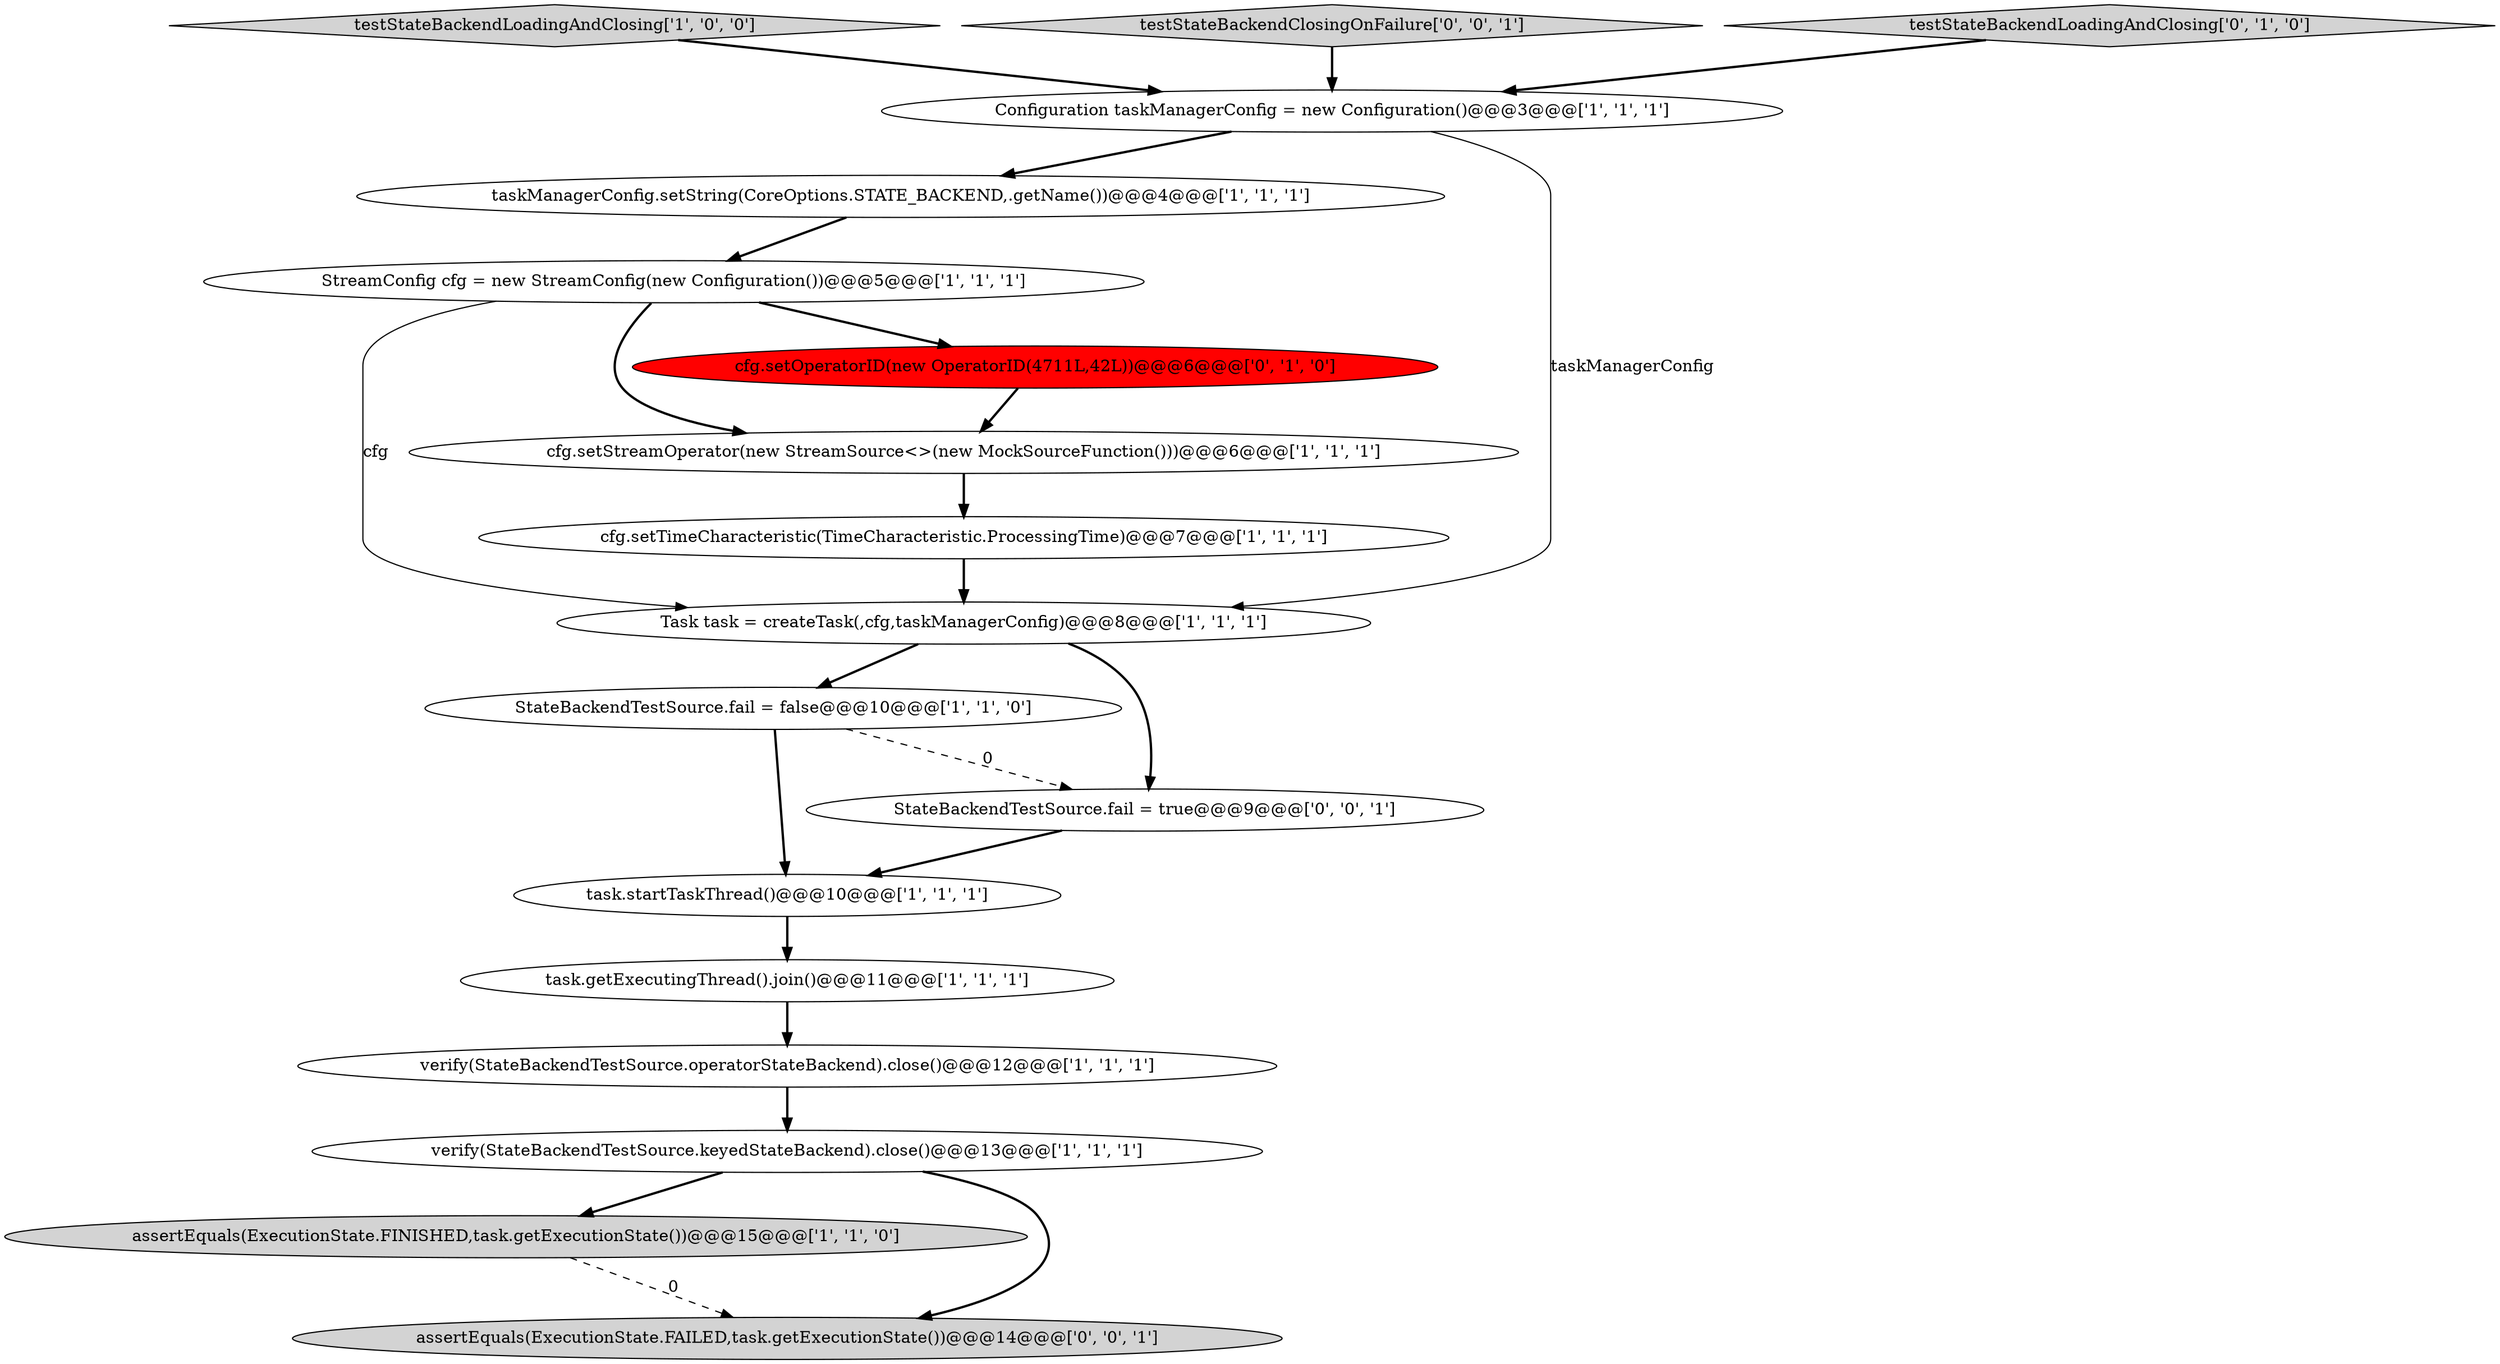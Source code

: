 digraph {
8 [style = filled, label = "testStateBackendLoadingAndClosing['1', '0', '0']", fillcolor = lightgray, shape = diamond image = "AAA0AAABBB1BBB"];
12 [style = filled, label = "task.startTaskThread()@@@10@@@['1', '1', '1']", fillcolor = white, shape = ellipse image = "AAA0AAABBB1BBB"];
2 [style = filled, label = "assertEquals(ExecutionState.FINISHED,task.getExecutionState())@@@15@@@['1', '1', '0']", fillcolor = lightgray, shape = ellipse image = "AAA0AAABBB1BBB"];
3 [style = filled, label = "cfg.setTimeCharacteristic(TimeCharacteristic.ProcessingTime)@@@7@@@['1', '1', '1']", fillcolor = white, shape = ellipse image = "AAA0AAABBB1BBB"];
1 [style = filled, label = "verify(StateBackendTestSource.operatorStateBackend).close()@@@12@@@['1', '1', '1']", fillcolor = white, shape = ellipse image = "AAA0AAABBB1BBB"];
13 [style = filled, label = "cfg.setOperatorID(new OperatorID(4711L,42L))@@@6@@@['0', '1', '0']", fillcolor = red, shape = ellipse image = "AAA1AAABBB2BBB"];
0 [style = filled, label = "taskManagerConfig.setString(CoreOptions.STATE_BACKEND,.getName())@@@4@@@['1', '1', '1']", fillcolor = white, shape = ellipse image = "AAA0AAABBB1BBB"];
15 [style = filled, label = "assertEquals(ExecutionState.FAILED,task.getExecutionState())@@@14@@@['0', '0', '1']", fillcolor = lightgray, shape = ellipse image = "AAA0AAABBB3BBB"];
11 [style = filled, label = "Task task = createTask(,cfg,taskManagerConfig)@@@8@@@['1', '1', '1']", fillcolor = white, shape = ellipse image = "AAA0AAABBB1BBB"];
7 [style = filled, label = "StateBackendTestSource.fail = false@@@10@@@['1', '1', '0']", fillcolor = white, shape = ellipse image = "AAA0AAABBB1BBB"];
6 [style = filled, label = "task.getExecutingThread().join()@@@11@@@['1', '1', '1']", fillcolor = white, shape = ellipse image = "AAA0AAABBB1BBB"];
10 [style = filled, label = "cfg.setStreamOperator(new StreamSource<>(new MockSourceFunction()))@@@6@@@['1', '1', '1']", fillcolor = white, shape = ellipse image = "AAA0AAABBB1BBB"];
5 [style = filled, label = "Configuration taskManagerConfig = new Configuration()@@@3@@@['1', '1', '1']", fillcolor = white, shape = ellipse image = "AAA0AAABBB1BBB"];
16 [style = filled, label = "StateBackendTestSource.fail = true@@@9@@@['0', '0', '1']", fillcolor = white, shape = ellipse image = "AAA0AAABBB3BBB"];
17 [style = filled, label = "testStateBackendClosingOnFailure['0', '0', '1']", fillcolor = lightgray, shape = diamond image = "AAA0AAABBB3BBB"];
14 [style = filled, label = "testStateBackendLoadingAndClosing['0', '1', '0']", fillcolor = lightgray, shape = diamond image = "AAA0AAABBB2BBB"];
4 [style = filled, label = "verify(StateBackendTestSource.keyedStateBackend).close()@@@13@@@['1', '1', '1']", fillcolor = white, shape = ellipse image = "AAA0AAABBB1BBB"];
9 [style = filled, label = "StreamConfig cfg = new StreamConfig(new Configuration())@@@5@@@['1', '1', '1']", fillcolor = white, shape = ellipse image = "AAA0AAABBB1BBB"];
13->10 [style = bold, label=""];
11->16 [style = bold, label=""];
1->4 [style = bold, label=""];
0->9 [style = bold, label=""];
17->5 [style = bold, label=""];
7->12 [style = bold, label=""];
7->16 [style = dashed, label="0"];
4->15 [style = bold, label=""];
3->11 [style = bold, label=""];
10->3 [style = bold, label=""];
4->2 [style = bold, label=""];
9->10 [style = bold, label=""];
12->6 [style = bold, label=""];
2->15 [style = dashed, label="0"];
6->1 [style = bold, label=""];
8->5 [style = bold, label=""];
5->0 [style = bold, label=""];
9->11 [style = solid, label="cfg"];
9->13 [style = bold, label=""];
5->11 [style = solid, label="taskManagerConfig"];
16->12 [style = bold, label=""];
11->7 [style = bold, label=""];
14->5 [style = bold, label=""];
}
